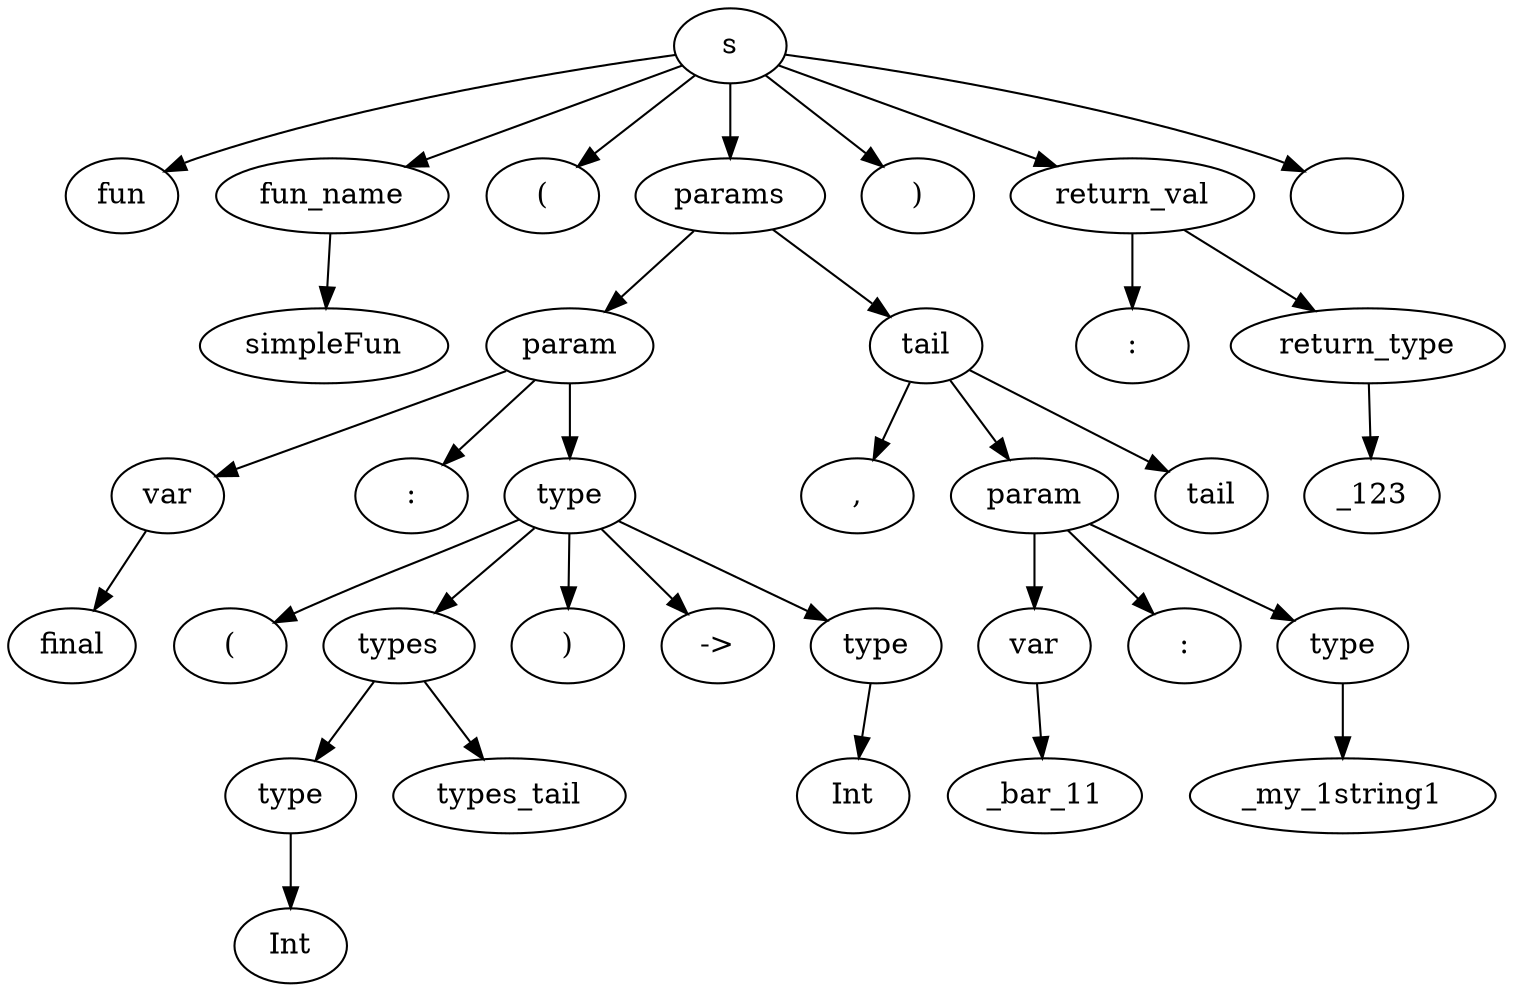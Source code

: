digraph G {
n0 [label="s"] ; 
n0 -> n1 ; 
n1 [label="fun"] ; 
n0 -> n2 ; 
n2 [label="fun_name"] ; 
n2 -> n3 ; 
n3 [label="simpleFun"] ; 
n0 -> n4 ; 
n4 [label="("] ; 
n0 -> n5 ; 
n5 [label="params"] ; 
n5 -> n6 ; 
n6 [label="param"] ; 
n6 -> n7 ; 
n7 [label="var"] ; 
n7 -> n8 ; 
n8 [label="final"] ; 
n6 -> n9 ; 
n9 [label=":"] ; 
n6 -> n10 ; 
n10 [label="type"] ; 
n10 -> n11 ; 
n11 [label="("] ; 
n10 -> n12 ; 
n12 [label="types"] ; 
n12 -> n13 ; 
n13 [label="type"] ; 
n13 -> n14 ; 
n14 [label="Int"] ; 
n12 -> n15 ; 
n15 [label="types_tail"] ; 
n10 -> n16 ; 
n16 [label=")"] ; 
n10 -> n17 ; 
n17 [label="->"] ; 
n10 -> n18 ; 
n18 [label="type"] ; 
n18 -> n19 ; 
n19 [label="Int"] ; 
n5 -> n20 ; 
n20 [label="tail"] ; 
n20 -> n21 ; 
n21 [label=","] ; 
n20 -> n22 ; 
n22 [label="param"] ; 
n22 -> n23 ; 
n23 [label="var"] ; 
n23 -> n24 ; 
n24 [label="_bar_11"] ; 
n22 -> n25 ; 
n25 [label=":"] ; 
n22 -> n26 ; 
n26 [label="type"] ; 
n26 -> n27 ; 
n27 [label="_my_1string1"] ; 
n20 -> n28 ; 
n28 [label="tail"] ; 
n0 -> n29 ; 
n29 [label=")"] ; 
n0 -> n30 ; 
n30 [label="return_val"] ; 
n30 -> n31 ; 
n31 [label=":"] ; 
n30 -> n32 ; 
n32 [label="return_type"] ; 
n32 -> n33 ; 
n33 [label="_123"] ; 
n0 -> n34 ; 
n34 [label=""] ; 
}
